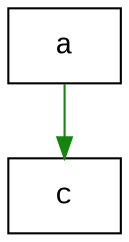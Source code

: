 digraph D {
    node1 [fontname="Courier New",shape="rectangle",label="a"]
    
    node2 [fontname="Courier New",shape="rectangle",label="c"]
    
    node1 -> node2 [color="#158510",]
}
